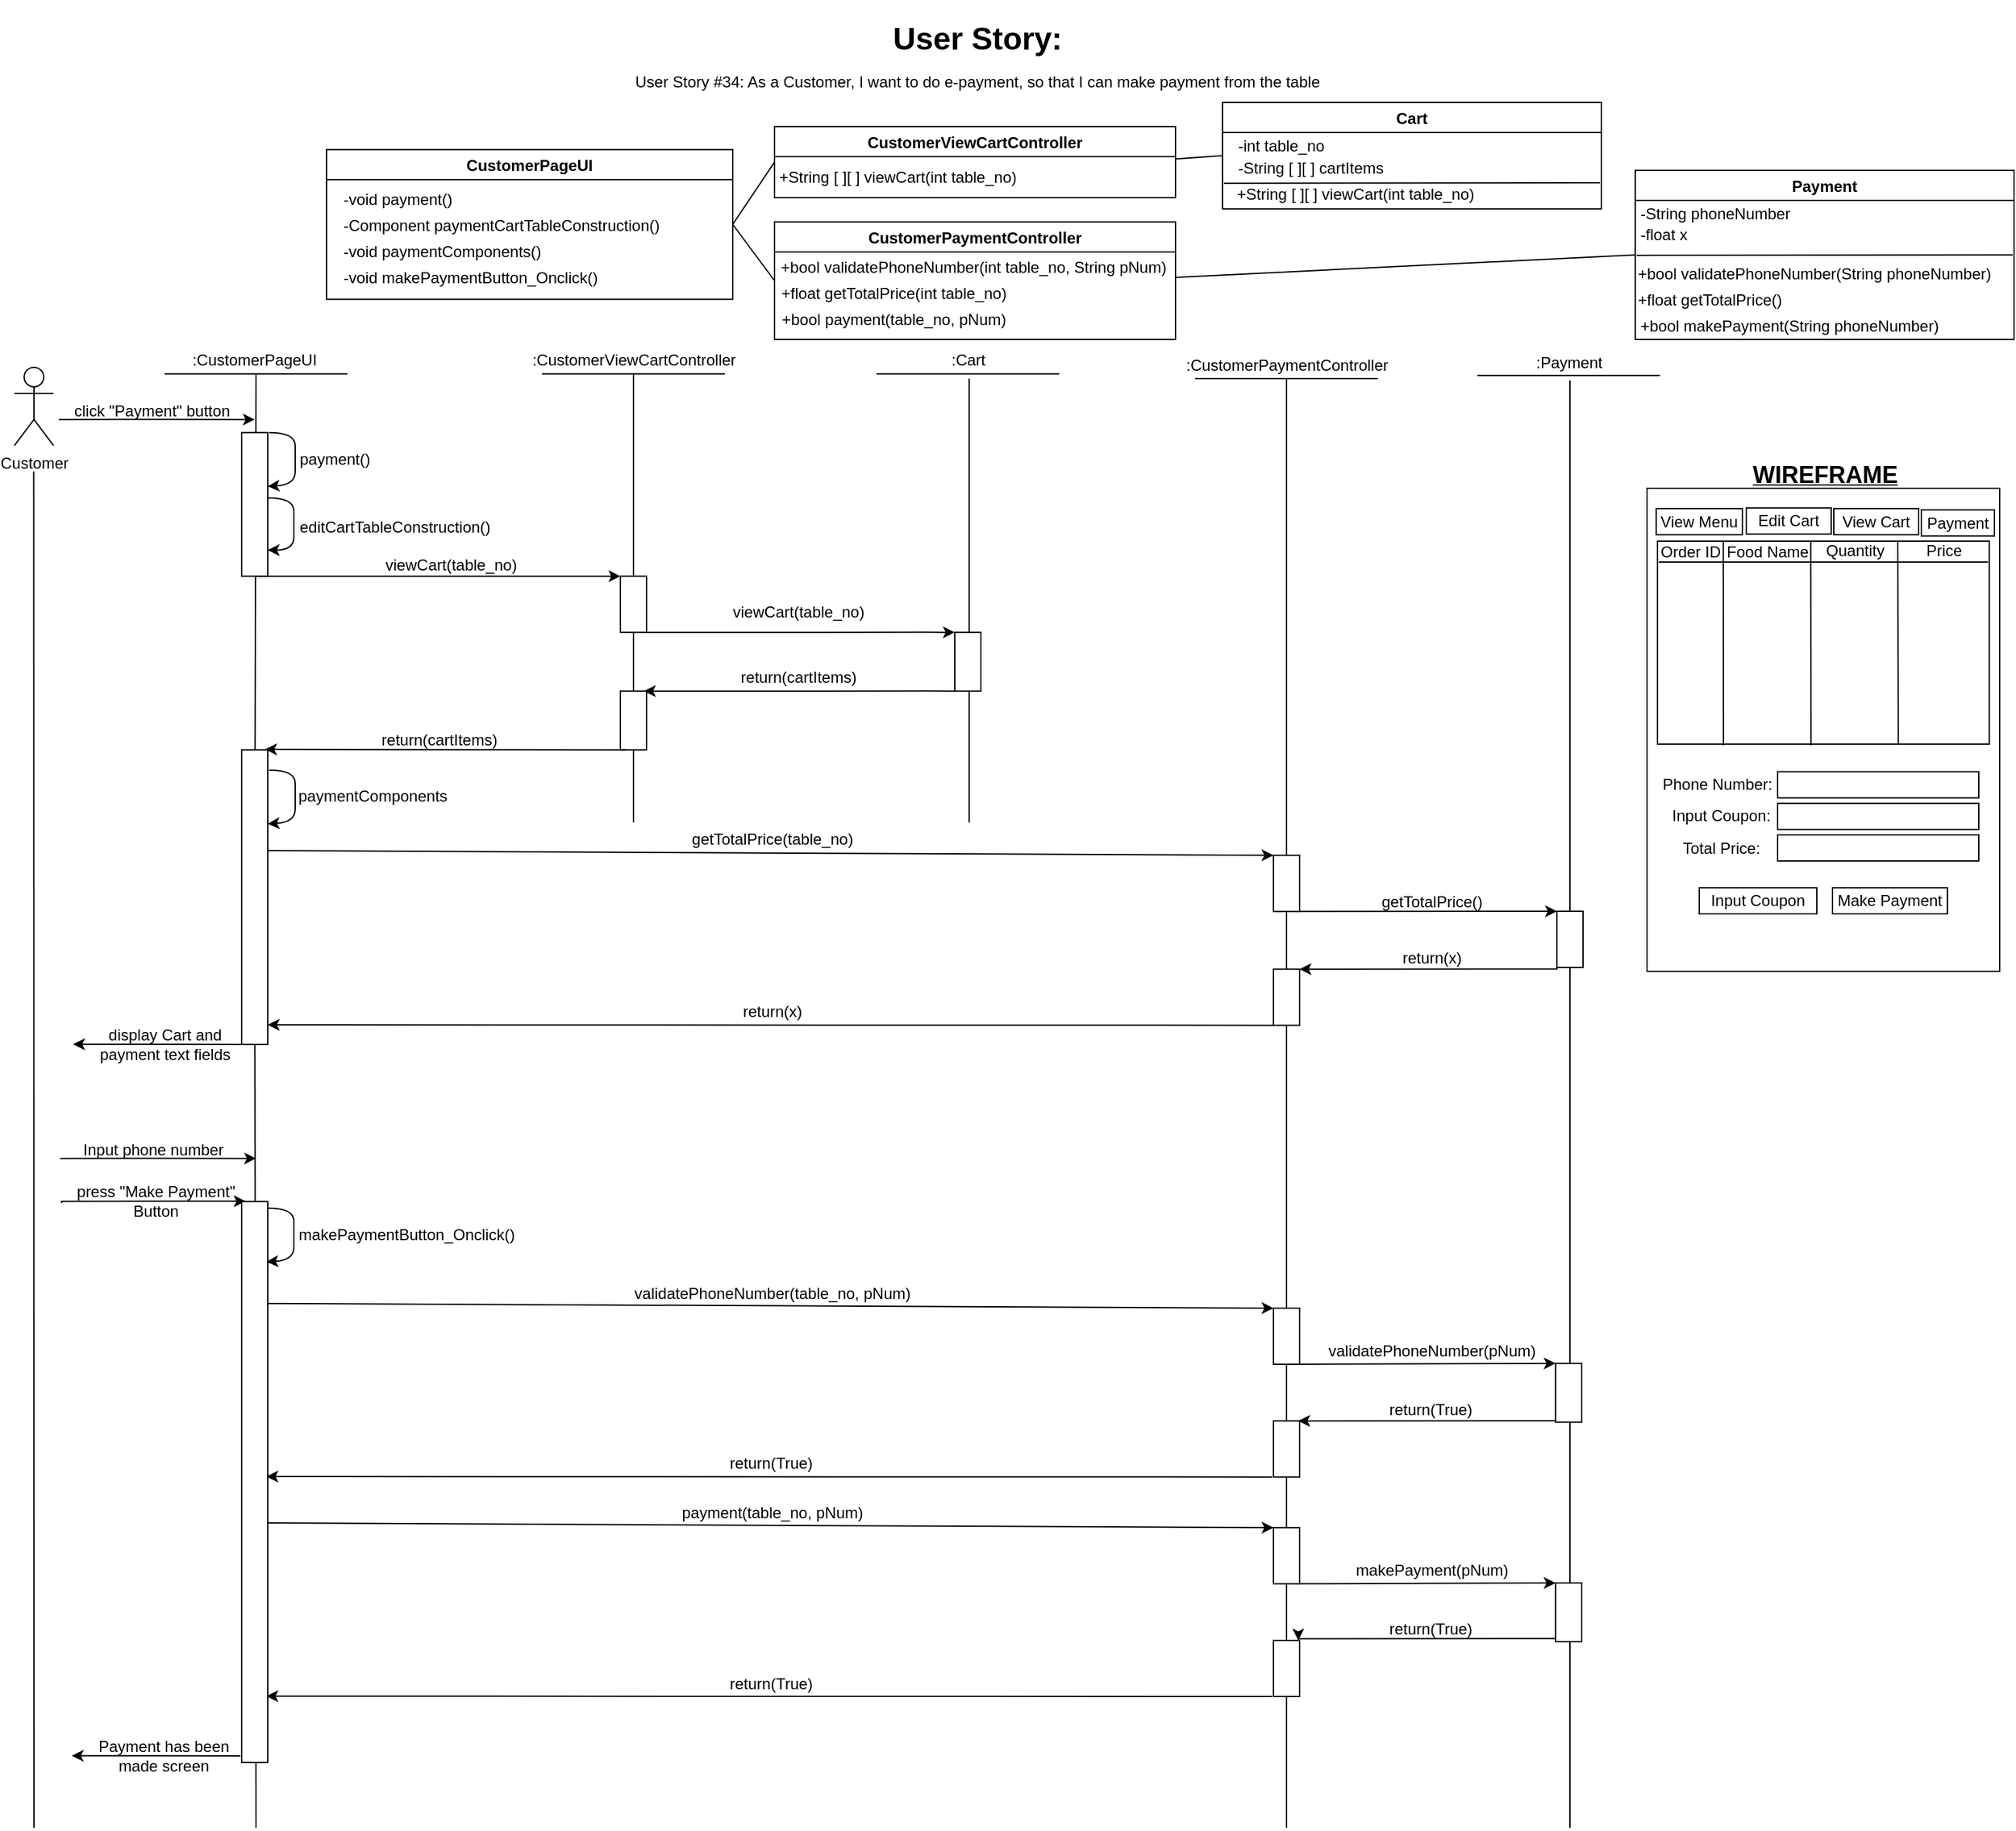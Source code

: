 <mxfile version="17.4.2" type="device"><diagram id="kgpKYQtTHZ0yAKxKKP6v" name="Page-1"><mxGraphModel dx="2680" dy="1131" grid="1" gridSize="10" guides="1" tooltips="1" connect="1" arrows="1" fold="1" page="1" pageScale="1" pageWidth="1100" pageHeight="850" math="0" shadow="0"><root><mxCell id="0"/><mxCell id="1" parent="0"/><mxCell id="biGOs2YUfltf5EV09tqd-42" value="" style="endArrow=none;html=1;rounded=0;" edge="1" parent="1"><mxGeometry width="50" height="50" relative="1" as="geometry"><mxPoint x="991" y="1400" as="sourcePoint"/><mxPoint x="991" y="291.33" as="targetPoint"/></mxGeometry></mxCell><mxCell id="jZgrcrFYeaZh8gr0yXMg-41" value="" style="rounded=0;whiteSpace=wrap;html=1;" parent="1" vertex="1"><mxGeometry x="1050" y="374" width="270" height="370" as="geometry"/></mxCell><mxCell id="jZgrcrFYeaZh8gr0yXMg-58" value="" style="endArrow=none;html=1;rounded=0;fontSize=17;startArrow=none;" parent="1" edge="1" source="jZgrcrFYeaZh8gr0yXMg-105"><mxGeometry width="50" height="50" relative="1" as="geometry"><mxPoint x="-15" y="1573.007" as="sourcePoint"/><mxPoint x="-15" y="286.84" as="targetPoint"/></mxGeometry></mxCell><mxCell id="jZgrcrFYeaZh8gr0yXMg-2" value="CustomerPageUI" style="swimlane;" parent="1" vertex="1"><mxGeometry x="39" y="114.58" width="311" height="114.61" as="geometry"/></mxCell><mxCell id="jZgrcrFYeaZh8gr0yXMg-3" value="-void payment()" style="text;html=1;align=left;verticalAlign=middle;resizable=0;points=[];autosize=1;strokeColor=none;fillColor=none;" parent="jZgrcrFYeaZh8gr0yXMg-2" vertex="1"><mxGeometry x="11" y="28" width="100" height="20" as="geometry"/></mxCell><mxCell id="UyJxPFIOWj1iNq7rBaPs-1" value="-Component paymentCartTableConstruction()" style="text;html=1;align=left;verticalAlign=middle;resizable=0;points=[];autosize=1;strokeColor=none;fillColor=none;" parent="jZgrcrFYeaZh8gr0yXMg-2" vertex="1"><mxGeometry x="11" y="48" width="260" height="20" as="geometry"/></mxCell><mxCell id="3pkiMZ76L7Jx5bTfX0Fe-9" value="-void paymentComponents()" style="text;html=1;align=left;verticalAlign=middle;resizable=0;points=[];autosize=1;strokeColor=none;fillColor=none;" parent="jZgrcrFYeaZh8gr0yXMg-2" vertex="1"><mxGeometry x="11" y="68" width="170" height="20" as="geometry"/></mxCell><mxCell id="biGOs2YUfltf5EV09tqd-1" value="-void makePaymentButton_Onclick()" style="text;html=1;align=left;verticalAlign=middle;resizable=0;points=[];autosize=1;strokeColor=none;fillColor=none;" vertex="1" parent="jZgrcrFYeaZh8gr0yXMg-2"><mxGeometry x="11" y="88.0" width="210" height="20" as="geometry"/></mxCell><mxCell id="jZgrcrFYeaZh8gr0yXMg-6" value="CustomerViewCartController" style="swimlane;startSize=23;" parent="1" vertex="1"><mxGeometry x="382" y="97" width="307" height="54.32" as="geometry"/></mxCell><mxCell id="jZgrcrFYeaZh8gr0yXMg-7" value="&lt;div style=&quot;text-align: left&quot;&gt;+String [ ][ ] viewCart(int table_no)&lt;/div&gt;" style="text;html=1;align=center;verticalAlign=middle;resizable=0;points=[];autosize=1;strokeColor=none;fillColor=none;" parent="jZgrcrFYeaZh8gr0yXMg-6" vertex="1"><mxGeometry x="-6" y="29" width="200" height="20" as="geometry"/></mxCell><mxCell id="jZgrcrFYeaZh8gr0yXMg-8" value="Cart" style="swimlane;" parent="1" vertex="1"><mxGeometry x="725" y="78.5" width="290" height="81.5" as="geometry"/></mxCell><mxCell id="jZgrcrFYeaZh8gr0yXMg-12" value="" style="endArrow=none;html=1;rounded=0;" parent="jZgrcrFYeaZh8gr0yXMg-8" edge="1"><mxGeometry width="50" height="50" relative="1" as="geometry"><mxPoint x="1" y="61.89" as="sourcePoint"/><mxPoint x="289" y="61.5" as="targetPoint"/></mxGeometry></mxCell><mxCell id="jZgrcrFYeaZh8gr0yXMg-13" value="&lt;div style=&quot;text-align: justify&quot;&gt;+String [ ][ ] viewCart(int table_no)&lt;/div&gt;" style="text;html=1;align=left;verticalAlign=middle;resizable=0;points=[];autosize=1;strokeColor=none;fillColor=none;" parent="jZgrcrFYeaZh8gr0yXMg-8" vertex="1"><mxGeometry x="9" y="60" width="200" height="20" as="geometry"/></mxCell><mxCell id="8a033JhcUuYnLw-s18lT-4" value="-String [ ][ ] cartItems" style="text;html=1;align=left;verticalAlign=middle;resizable=0;points=[];autosize=1;strokeColor=none;fillColor=none;" parent="jZgrcrFYeaZh8gr0yXMg-8" vertex="1"><mxGeometry x="10" y="40" width="130" height="20" as="geometry"/></mxCell><mxCell id="UyJxPFIOWj1iNq7rBaPs-8" value="-int table_no" style="text;html=1;align=left;verticalAlign=middle;resizable=0;points=[];autosize=1;strokeColor=none;fillColor=none;" parent="jZgrcrFYeaZh8gr0yXMg-8" vertex="1"><mxGeometry x="10" y="23" width="80" height="20" as="geometry"/></mxCell><mxCell id="jZgrcrFYeaZh8gr0yXMg-15" value="" style="endArrow=none;html=1;rounded=0;exitX=1;exitY=0.5;exitDx=0;exitDy=0;entryX=0;entryY=0.5;entryDx=0;entryDy=0;" parent="1" source="jZgrcrFYeaZh8gr0yXMg-2" target="jZgrcrFYeaZh8gr0yXMg-6" edge="1"><mxGeometry width="50" height="50" relative="1" as="geometry"><mxPoint x="573" y="428.33" as="sourcePoint"/><mxPoint x="623" y="378.33" as="targetPoint"/></mxGeometry></mxCell><mxCell id="jZgrcrFYeaZh8gr0yXMg-16" value="" style="endArrow=none;html=1;rounded=0;exitX=1;exitY=0.5;exitDx=0;exitDy=0;entryX=0;entryY=0.5;entryDx=0;entryDy=0;" parent="1" target="jZgrcrFYeaZh8gr0yXMg-8" edge="1"><mxGeometry width="50" height="50" relative="1" as="geometry"><mxPoint x="689" y="121.71" as="sourcePoint"/><mxPoint x="720" y="119" as="targetPoint"/></mxGeometry></mxCell><mxCell id="jZgrcrFYeaZh8gr0yXMg-17" style="edgeStyle=orthogonalEdgeStyle;rounded=0;orthogonalLoop=1;jettySize=auto;html=1;" parent="1" edge="1"><mxGeometry relative="1" as="geometry"><mxPoint x="-16" y="321.34" as="targetPoint"/><Array as="points"><mxPoint x="-116" y="321.34"/><mxPoint x="-116" y="321.34"/></Array><mxPoint x="-166" y="321.34" as="sourcePoint"/></mxGeometry></mxCell><mxCell id="jZgrcrFYeaZh8gr0yXMg-18" value="Customer" style="shape=umlActor;verticalLabelPosition=bottom;verticalAlign=top;html=1;outlineConnect=0;" parent="1" vertex="1"><mxGeometry x="-200" y="281.34" width="30" height="60" as="geometry"/></mxCell><mxCell id="jZgrcrFYeaZh8gr0yXMg-19" value=":CustomerPageUI" style="text;html=1;strokeColor=none;fillColor=none;align=center;verticalAlign=middle;whiteSpace=wrap;rounded=0;" parent="1" vertex="1"><mxGeometry x="-46" y="261.34" width="60" height="30" as="geometry"/></mxCell><mxCell id="jZgrcrFYeaZh8gr0yXMg-20" value=":CustomerViewCartController" style="text;html=1;align=center;verticalAlign=middle;resizable=0;points=[];autosize=1;strokeColor=none;fillColor=none;" parent="1" vertex="1"><mxGeometry x="189" y="266.34" width="170" height="20" as="geometry"/></mxCell><mxCell id="jZgrcrFYeaZh8gr0yXMg-21" value=":Cart" style="text;html=1;align=center;verticalAlign=middle;resizable=0;points=[];autosize=1;strokeColor=none;fillColor=none;" parent="1" vertex="1"><mxGeometry x="510" y="266.34" width="40" height="20" as="geometry"/></mxCell><mxCell id="jZgrcrFYeaZh8gr0yXMg-22" value="" style="endArrow=none;html=1;rounded=0;" parent="1" edge="1"><mxGeometry width="50" height="50" relative="1" as="geometry"><mxPoint x="-85" y="286.34" as="sourcePoint"/><mxPoint x="55.0" y="286.34" as="targetPoint"/></mxGeometry></mxCell><mxCell id="jZgrcrFYeaZh8gr0yXMg-23" value="" style="endArrow=none;html=1;rounded=0;" parent="1" edge="1"><mxGeometry width="50" height="50" relative="1" as="geometry"><mxPoint x="204.0" y="286.34" as="sourcePoint"/><mxPoint x="344" y="286.34" as="targetPoint"/></mxGeometry></mxCell><mxCell id="jZgrcrFYeaZh8gr0yXMg-24" value="" style="endArrow=none;html=1;rounded=0;" parent="1" edge="1"><mxGeometry width="50" height="50" relative="1" as="geometry"><mxPoint x="460" y="286.34" as="sourcePoint"/><mxPoint x="600" y="286.34" as="targetPoint"/></mxGeometry></mxCell><mxCell id="jZgrcrFYeaZh8gr0yXMg-27" value="" style="endArrow=classic;html=1;rounded=0;entryX=0;entryY=0;entryDx=0;entryDy=0;" parent="1" edge="1"><mxGeometry width="50" height="50" relative="1" as="geometry"><mxPoint x="-16" y="441.34" as="sourcePoint"/><mxPoint x="264" y="441.34" as="targetPoint"/></mxGeometry></mxCell><mxCell id="jZgrcrFYeaZh8gr0yXMg-28" value="&lt;div style=&quot;text-align: left&quot;&gt;&lt;span&gt;viewCart(table_no)&lt;/span&gt;&lt;/div&gt;" style="text;html=1;align=center;verticalAlign=middle;resizable=0;points=[];autosize=1;strokeColor=none;fillColor=none;" parent="1" vertex="1"><mxGeometry x="74" y="423.34" width="120" height="20" as="geometry"/></mxCell><mxCell id="jZgrcrFYeaZh8gr0yXMg-29" style="edgeStyle=orthogonalEdgeStyle;rounded=0;orthogonalLoop=1;jettySize=auto;html=1;exitX=1;exitY=1;exitDx=0;exitDy=0;entryX=0;entryY=0;entryDx=0;entryDy=0;" parent="1" source="jZgrcrFYeaZh8gr0yXMg-57" target="jZgrcrFYeaZh8gr0yXMg-53" edge="1"><mxGeometry relative="1" as="geometry"><Array as="points"><mxPoint x="498" y="484.34"/><mxPoint x="498" y="484.34"/></Array><mxPoint x="284" y="489.34" as="sourcePoint"/></mxGeometry></mxCell><mxCell id="jZgrcrFYeaZh8gr0yXMg-30" value="" style="endArrow=none;html=1;rounded=0;startArrow=none;entryX=0.5;entryY=1;entryDx=0;entryDy=0;entryPerimeter=0;" parent="1" source="jZgrcrFYeaZh8gr0yXMg-100" target="jZgrcrFYeaZh8gr0yXMg-20" edge="1"><mxGeometry width="50" height="50" relative="1" as="geometry"><mxPoint x="274" y="963.84" as="sourcePoint"/><mxPoint x="272" y="281.34" as="targetPoint"/></mxGeometry></mxCell><mxCell id="jZgrcrFYeaZh8gr0yXMg-34" value="" style="endArrow=none;html=1;rounded=0;" parent="1" edge="1"><mxGeometry width="50" height="50" relative="1" as="geometry"><mxPoint x="531" y="630" as="sourcePoint"/><mxPoint x="531" y="290" as="targetPoint"/></mxGeometry></mxCell><mxCell id="jZgrcrFYeaZh8gr0yXMg-42" value="View Menu" style="rounded=0;whiteSpace=wrap;html=1;" parent="1" vertex="1"><mxGeometry x="1057" y="389.59" width="66" height="20" as="geometry"/></mxCell><mxCell id="jZgrcrFYeaZh8gr0yXMg-44" value="Edit Cart" style="rounded=0;whiteSpace=wrap;html=1;" parent="1" vertex="1"><mxGeometry x="1126" y="389.09" width="65" height="20" as="geometry"/></mxCell><mxCell id="jZgrcrFYeaZh8gr0yXMg-45" value="View Cart" style="rounded=0;whiteSpace=wrap;html=1;" parent="1" vertex="1"><mxGeometry x="1193" y="389.59" width="65" height="20" as="geometry"/></mxCell><mxCell id="jZgrcrFYeaZh8gr0yXMg-46" value="Payment" style="rounded=0;whiteSpace=wrap;html=1;" parent="1" vertex="1"><mxGeometry x="1260" y="390.59" width="56" height="20" as="geometry"/></mxCell><mxCell id="jZgrcrFYeaZh8gr0yXMg-51" value="Input Coupon" style="rounded=0;whiteSpace=wrap;html=1;" parent="1" vertex="1"><mxGeometry x="1090" y="680" width="90" height="20" as="geometry"/></mxCell><mxCell id="jZgrcrFYeaZh8gr0yXMg-52" value="&lt;b&gt;&lt;u&gt;&lt;font style=&quot;font-size: 18px&quot;&gt;WIREFRAME&lt;/font&gt;&lt;/u&gt;&lt;/b&gt;" style="text;html=1;align=center;verticalAlign=middle;resizable=0;points=[];autosize=1;strokeColor=none;fillColor=none;" parent="1" vertex="1"><mxGeometry x="1121" y="354" width="130" height="20" as="geometry"/></mxCell><mxCell id="jZgrcrFYeaZh8gr0yXMg-102" style="edgeStyle=orthogonalEdgeStyle;rounded=0;orthogonalLoop=1;jettySize=auto;html=1;exitX=0;exitY=1;exitDx=0;exitDy=0;entryX=0.5;entryY=0;entryDx=0;entryDy=0;fontSize=12;" parent="1" edge="1" source="jZgrcrFYeaZh8gr0yXMg-53"><mxGeometry relative="1" as="geometry"><mxPoint x="582" y="529.34" as="sourcePoint"/><mxPoint x="282" y="529.34" as="targetPoint"/><Array as="points"><mxPoint x="500" y="529"/><mxPoint x="500" y="529"/></Array></mxGeometry></mxCell><mxCell id="jZgrcrFYeaZh8gr0yXMg-53" value="" style="rounded=0;whiteSpace=wrap;html=1;" parent="1" vertex="1"><mxGeometry x="520" y="484.34" width="20" height="45" as="geometry"/></mxCell><mxCell id="jZgrcrFYeaZh8gr0yXMg-54" value="click &quot;Payment&quot; button" style="text;html=1;align=center;verticalAlign=middle;resizable=0;points=[];autosize=1;strokeColor=none;fillColor=none;" parent="1" vertex="1"><mxGeometry x="-160" y="305.34" width="130" height="20" as="geometry"/></mxCell><mxCell id="jZgrcrFYeaZh8gr0yXMg-57" value="" style="rounded=0;whiteSpace=wrap;html=1;" parent="1" vertex="1"><mxGeometry x="264" y="441.34" width="20" height="43" as="geometry"/></mxCell><mxCell id="jZgrcrFYeaZh8gr0yXMg-63" value="" style="curved=1;endArrow=classic;html=1;rounded=0;entryX=0.95;entryY=0.392;entryDx=0;entryDy=0;exitX=1;exitY=0;exitDx=0;exitDy=0;entryPerimeter=0;" parent="1" edge="1"><mxGeometry width="50" height="50" relative="1" as="geometry"><mxPoint x="-5" y="331.34" as="sourcePoint"/><mxPoint x="-6.0" y="372.5" as="targetPoint"/><Array as="points"><mxPoint x="15" y="331.34"/><mxPoint x="15" y="351.34"/><mxPoint x="15" y="371.34"/></Array></mxGeometry></mxCell><mxCell id="jZgrcrFYeaZh8gr0yXMg-64" value="" style="rounded=0;whiteSpace=wrap;html=1;" parent="1" vertex="1"><mxGeometry x="-26" y="331.34" width="20" height="110" as="geometry"/></mxCell><mxCell id="jZgrcrFYeaZh8gr0yXMg-65" value="&lt;span style=&quot;font-size: 12px&quot;&gt;payment()&lt;/span&gt;" style="text;html=1;align=center;verticalAlign=middle;resizable=0;points=[];autosize=1;strokeColor=none;fillColor=none;fontSize=16;" parent="1" vertex="1"><mxGeometry x="10" y="334.84" width="70" height="30" as="geometry"/></mxCell><mxCell id="jZgrcrFYeaZh8gr0yXMg-84" value="" style="rounded=0;whiteSpace=wrap;html=1;" parent="1" vertex="1"><mxGeometry x="1058" y="414.5" width="254" height="155.5" as="geometry"/></mxCell><mxCell id="jZgrcrFYeaZh8gr0yXMg-85" value="Order ID" style="text;html=1;align=center;verticalAlign=middle;resizable=0;points=[];autosize=1;strokeColor=none;fillColor=none;" parent="1" vertex="1"><mxGeometry x="1053" y="412.5" width="60" height="20" as="geometry"/></mxCell><mxCell id="jZgrcrFYeaZh8gr0yXMg-86" value="Food Name" style="text;html=1;align=center;verticalAlign=middle;resizable=0;points=[];autosize=1;strokeColor=none;fillColor=none;" parent="1" vertex="1"><mxGeometry x="1102" y="412.5" width="80" height="20" as="geometry"/></mxCell><mxCell id="jZgrcrFYeaZh8gr0yXMg-88" value="Price" style="text;html=1;align=center;verticalAlign=middle;resizable=0;points=[];autosize=1;strokeColor=none;fillColor=none;" parent="1" vertex="1"><mxGeometry x="1257" y="411.5" width="40" height="20" as="geometry"/></mxCell><mxCell id="jZgrcrFYeaZh8gr0yXMg-90" value="" style="endArrow=none;html=1;rounded=0;entryX=0.033;entryY=-0.067;entryDx=0;entryDy=0;entryPerimeter=0;exitX=0.262;exitY=1.006;exitDx=0;exitDy=0;exitPerimeter=0;" parent="1" edge="1"><mxGeometry width="50" height="50" relative="1" as="geometry"><mxPoint x="1108.548" y="570.933" as="sourcePoint"/><mxPoint x="1108.36" y="414.56" as="targetPoint"/></mxGeometry></mxCell><mxCell id="jZgrcrFYeaZh8gr0yXMg-92" value="" style="endArrow=none;html=1;rounded=0;entryX=0.033;entryY=-0.067;entryDx=0;entryDy=0;entryPerimeter=0;exitX=0.726;exitY=1.003;exitDx=0;exitDy=0;exitPerimeter=0;" parent="1" source="jZgrcrFYeaZh8gr0yXMg-84" edge="1"><mxGeometry width="50" height="50" relative="1" as="geometry"><mxPoint x="1242.636" y="554.44" as="sourcePoint"/><mxPoint x="1242" y="414.5" as="targetPoint"/></mxGeometry></mxCell><mxCell id="jZgrcrFYeaZh8gr0yXMg-94" value="" style="endArrow=none;html=1;rounded=0;exitX=0.194;exitY=0.99;exitDx=0;exitDy=0;exitPerimeter=0;" parent="1" edge="1"><mxGeometry width="50" height="50" relative="1" as="geometry"><mxPoint x="1058.996" y="430.5" as="sourcePoint"/><mxPoint x="1311" y="430.5" as="targetPoint"/></mxGeometry></mxCell><mxCell id="jZgrcrFYeaZh8gr0yXMg-99" value="&lt;h1&gt;User Story:&lt;br&gt;&lt;font style=&quot;font-size: 12px ; font-weight: normal&quot;&gt;User Story #34: As a Customer, I want to do e-payment, so that I can make payment from the table&lt;/font&gt;&lt;/h1&gt;" style="text;html=1;strokeColor=none;fillColor=none;spacing=5;spacingTop=-20;whiteSpace=wrap;overflow=hidden;rounded=0;align=center;" parent="1" vertex="1"><mxGeometry x="230" y="10" width="615" height="75" as="geometry"/></mxCell><mxCell id="jZgrcrFYeaZh8gr0yXMg-100" value="" style="rounded=0;whiteSpace=wrap;html=1;" parent="1" vertex="1"><mxGeometry x="264" y="529.34" width="20" height="45" as="geometry"/></mxCell><mxCell id="jZgrcrFYeaZh8gr0yXMg-101" value="" style="endArrow=none;html=1;rounded=0;startArrow=none;entryX=0.5;entryY=1;entryDx=0;entryDy=0;entryPerimeter=0;" parent="1" target="jZgrcrFYeaZh8gr0yXMg-100" edge="1"><mxGeometry width="50" height="50" relative="1" as="geometry"><mxPoint x="274" y="630" as="sourcePoint"/><mxPoint x="274" y="275.61" as="targetPoint"/></mxGeometry></mxCell><mxCell id="jZgrcrFYeaZh8gr0yXMg-103" value="return(cartItems)" style="text;html=1;align=center;verticalAlign=middle;resizable=0;points=[];autosize=1;strokeColor=none;fillColor=none;fontSize=12;" parent="1" vertex="1"><mxGeometry x="350" y="509.34" width="100" height="20" as="geometry"/></mxCell><mxCell id="jZgrcrFYeaZh8gr0yXMg-104" style="edgeStyle=orthogonalEdgeStyle;rounded=0;orthogonalLoop=1;jettySize=auto;html=1;entryX=0.5;entryY=0;entryDx=0;entryDy=0;fontSize=12;" parent="1" edge="1"><mxGeometry relative="1" as="geometry"><mxPoint x="268" y="574.34" as="sourcePoint"/><mxPoint x="-8" y="574.01" as="targetPoint"/><Array as="points"><mxPoint x="148" y="574.01"/><mxPoint x="148" y="574.01"/></Array></mxGeometry></mxCell><mxCell id="zjGWkaBwXdOVX580WXJV-7" value="" style="endArrow=none;html=1;rounded=0;" parent="1" edge="1"><mxGeometry width="50" height="50" relative="1" as="geometry"><mxPoint x="-185" y="1400" as="sourcePoint"/><mxPoint x="-185.2" y="361.11" as="targetPoint"/></mxGeometry></mxCell><mxCell id="8a033JhcUuYnLw-s18lT-1" value="" style="curved=1;endArrow=classic;html=1;rounded=0;entryX=1;entryY=1;entryDx=0;entryDy=0;exitX=1;exitY=0;exitDx=0;exitDy=0;" parent="1" edge="1"><mxGeometry width="50" height="50" relative="1" as="geometry"><mxPoint x="-6" y="381.34" as="sourcePoint"/><mxPoint x="-6" y="421.34" as="targetPoint"/><Array as="points"><mxPoint x="14" y="381.34"/><mxPoint x="14" y="401.34"/><mxPoint x="14" y="421.34"/></Array></mxGeometry></mxCell><mxCell id="8a033JhcUuYnLw-s18lT-3" value="&lt;span style=&quot;font-size: 12px&quot;&gt;editCartTableConstruction()&lt;/span&gt;" style="text;html=1;align=center;verticalAlign=middle;resizable=0;points=[];autosize=1;strokeColor=none;fillColor=none;fontSize=16;" parent="1" vertex="1"><mxGeometry x="11" y="387.34" width="160" height="30" as="geometry"/></mxCell><mxCell id="UyJxPFIOWj1iNq7rBaPs-9" value="" style="endArrow=classic;html=1;rounded=0;" parent="1" edge="1"><mxGeometry width="50" height="50" relative="1" as="geometry"><mxPoint x="-26" y="800" as="sourcePoint"/><mxPoint x="-155" y="799.83" as="targetPoint"/></mxGeometry></mxCell><mxCell id="UyJxPFIOWj1iNq7rBaPs-10" value="display Cart and&lt;br&gt;payment text fields" style="text;html=1;align=center;verticalAlign=middle;resizable=0;points=[];autosize=1;strokeColor=none;fillColor=none;" parent="1" vertex="1"><mxGeometry x="-145" y="785.0" width="120" height="30" as="geometry"/></mxCell><mxCell id="UyJxPFIOWj1iNq7rBaPs-18" value="Phone Number:" style="text;html=1;strokeColor=none;fillColor=none;align=center;verticalAlign=middle;whiteSpace=wrap;rounded=0;" parent="1" vertex="1"><mxGeometry x="1058" y="587" width="92" height="28.33" as="geometry"/></mxCell><mxCell id="UyJxPFIOWj1iNq7rBaPs-19" value="" style="rounded=0;whiteSpace=wrap;html=1;" parent="1" vertex="1"><mxGeometry x="1150" y="591.17" width="154" height="20" as="geometry"/></mxCell><mxCell id="UyJxPFIOWj1iNq7rBaPs-20" value="Input Coupon:" style="text;html=1;strokeColor=none;fillColor=none;align=center;verticalAlign=middle;whiteSpace=wrap;rounded=0;" parent="1" vertex="1"><mxGeometry x="1064" y="611.17" width="86" height="28.33" as="geometry"/></mxCell><mxCell id="UyJxPFIOWj1iNq7rBaPs-21" value="" style="rounded=0;whiteSpace=wrap;html=1;" parent="1" vertex="1"><mxGeometry x="1150" y="615.34" width="154" height="20" as="geometry"/></mxCell><mxCell id="3pkiMZ76L7Jx5bTfX0Fe-4" value="return(cartItems)" style="text;html=1;align=center;verticalAlign=middle;resizable=0;points=[];autosize=1;strokeColor=none;fillColor=none;fontSize=12;" parent="1" vertex="1"><mxGeometry x="75" y="556.84" width="100" height="20" as="geometry"/></mxCell><mxCell id="3pkiMZ76L7Jx5bTfX0Fe-5" value="" style="curved=1;endArrow=classic;html=1;rounded=0;entryX=0.95;entryY=0.392;entryDx=0;entryDy=0;exitX=1;exitY=0;exitDx=0;exitDy=0;entryPerimeter=0;" parent="1" edge="1"><mxGeometry width="50" height="50" relative="1" as="geometry"><mxPoint x="-5" y="589.84" as="sourcePoint"/><mxPoint x="-6.0" y="631" as="targetPoint"/><Array as="points"><mxPoint x="15" y="589.84"/><mxPoint x="15" y="609.84"/><mxPoint x="15" y="629.84"/></Array></mxGeometry></mxCell><mxCell id="3pkiMZ76L7Jx5bTfX0Fe-6" value="&lt;span style=&quot;font-size: 12px&quot;&gt;paymentComponents&lt;/span&gt;" style="text;html=1;align=center;verticalAlign=middle;resizable=0;points=[];autosize=1;strokeColor=none;fillColor=none;fontSize=16;" parent="1" vertex="1"><mxGeometry x="9" y="593.34" width="130" height="30" as="geometry"/></mxCell><mxCell id="3pkiMZ76L7Jx5bTfX0Fe-11" value="CustomerPaymentController" style="swimlane;startSize=23;" parent="1" vertex="1"><mxGeometry x="382" y="170" width="307" height="90" as="geometry"/></mxCell><mxCell id="3pkiMZ76L7Jx5bTfX0Fe-12" value="&lt;div style=&quot;text-align: left&quot;&gt;+bool validatePhoneNumber(int table_no, String pNum)&lt;/div&gt;" style="text;html=1;align=center;verticalAlign=middle;resizable=0;points=[];autosize=1;strokeColor=none;fillColor=none;" parent="3pkiMZ76L7Jx5bTfX0Fe-11" vertex="1"><mxGeometry x="-3" y="24.97" width="310" height="20" as="geometry"/></mxCell><mxCell id="biGOs2YUfltf5EV09tqd-16" value="&lt;div style=&quot;text-align: left&quot;&gt;+float getTotalPrice(int table_no)&lt;/div&gt;" style="text;html=1;align=center;verticalAlign=middle;resizable=0;points=[];autosize=1;strokeColor=none;fillColor=none;" vertex="1" parent="3pkiMZ76L7Jx5bTfX0Fe-11"><mxGeometry x="-4" y="44.97" width="190" height="20" as="geometry"/></mxCell><mxCell id="biGOs2YUfltf5EV09tqd-57" value="&lt;div style=&quot;text-align: left&quot;&gt;+bool payment(table_no, pNum)&lt;/div&gt;" style="text;html=1;align=center;verticalAlign=middle;resizable=0;points=[];autosize=1;strokeColor=none;fillColor=none;" vertex="1" parent="3pkiMZ76L7Jx5bTfX0Fe-11"><mxGeometry x="-4" y="64.97" width="190" height="20" as="geometry"/></mxCell><mxCell id="3pkiMZ76L7Jx5bTfX0Fe-13" value="" style="endArrow=none;html=1;rounded=0;entryX=0;entryY=0.5;entryDx=0;entryDy=0;exitX=1;exitY=0.5;exitDx=0;exitDy=0;" parent="1" source="jZgrcrFYeaZh8gr0yXMg-2" target="3pkiMZ76L7Jx5bTfX0Fe-11" edge="1"><mxGeometry width="50" height="50" relative="1" as="geometry"><mxPoint x="356" y="197.21" as="sourcePoint"/><mxPoint x="392" y="132.0" as="targetPoint"/></mxGeometry></mxCell><mxCell id="3pkiMZ76L7Jx5bTfX0Fe-22" value="" style="endArrow=none;html=1;rounded=0;entryX=0;entryY=0.5;entryDx=0;entryDy=0;exitX=1;exitY=0.875;exitDx=0;exitDy=0;exitPerimeter=0;" parent="1" target="biGOs2YUfltf5EV09tqd-30" edge="1" source="3pkiMZ76L7Jx5bTfX0Fe-12"><mxGeometry width="50" height="50" relative="1" as="geometry"><mxPoint x="689" y="224.96" as="sourcePoint"/><mxPoint x="740" y="224.96" as="targetPoint"/></mxGeometry></mxCell><mxCell id="3pkiMZ76L7Jx5bTfX0Fe-30" style="edgeStyle=orthogonalEdgeStyle;rounded=0;orthogonalLoop=1;jettySize=auto;html=1;" parent="1" edge="1"><mxGeometry relative="1" as="geometry"><mxPoint x="-15" y="887.34" as="targetPoint"/><Array as="points"><mxPoint x="-115" y="887.34"/><mxPoint x="-115" y="887.34"/></Array><mxPoint x="-165" y="887.34" as="sourcePoint"/></mxGeometry></mxCell><mxCell id="3pkiMZ76L7Jx5bTfX0Fe-31" value="Input phone number" style="text;html=1;align=center;verticalAlign=middle;resizable=0;points=[];autosize=1;strokeColor=none;fillColor=none;" parent="1" vertex="1"><mxGeometry x="-154" y="871.34" width="120" height="20" as="geometry"/></mxCell><mxCell id="3pkiMZ76L7Jx5bTfX0Fe-46" value="&lt;div style=&quot;text-align: left&quot;&gt;&lt;span&gt;viewCart(table_no)&lt;/span&gt;&lt;/div&gt;" style="text;html=1;align=center;verticalAlign=middle;resizable=0;points=[];autosize=1;strokeColor=none;fillColor=none;" parent="1" vertex="1"><mxGeometry x="340" y="459.34" width="120" height="20" as="geometry"/></mxCell><mxCell id="3pkiMZ76L7Jx5bTfX0Fe-48" style="edgeStyle=orthogonalEdgeStyle;rounded=0;orthogonalLoop=1;jettySize=auto;html=1;exitX=-0.013;exitY=0.545;exitDx=0;exitDy=0;exitPerimeter=0;" parent="1" edge="1" source="3pkiMZ76L7Jx5bTfX0Fe-49"><mxGeometry relative="1" as="geometry"><mxPoint x="-23" y="920.17" as="targetPoint"/><Array as="points"><mxPoint x="-164" y="920.34"/></Array><mxPoint x="-173" y="920.17" as="sourcePoint"/></mxGeometry></mxCell><mxCell id="3pkiMZ76L7Jx5bTfX0Fe-49" value="press &quot;Make Payment&quot;&lt;br&gt;Button" style="text;html=1;align=center;verticalAlign=middle;resizable=0;points=[];autosize=1;strokeColor=none;fillColor=none;" parent="1" vertex="1"><mxGeometry x="-162" y="905.17" width="140" height="30" as="geometry"/></mxCell><mxCell id="3pkiMZ76L7Jx5bTfX0Fe-51" value="" style="endArrow=none;html=1;rounded=0;entryX=0.033;entryY=-0.067;entryDx=0;entryDy=0;entryPerimeter=0;exitX=0.262;exitY=1.006;exitDx=0;exitDy=0;exitPerimeter=0;" parent="1" edge="1"><mxGeometry width="50" height="50" relative="1" as="geometry"><mxPoint x="1175.548" y="570.933" as="sourcePoint"/><mxPoint x="1175.36" y="414.56" as="targetPoint"/></mxGeometry></mxCell><mxCell id="3pkiMZ76L7Jx5bTfX0Fe-52" value="Quantity" style="text;html=1;align=center;verticalAlign=middle;resizable=0;points=[];autosize=1;strokeColor=none;fillColor=none;" parent="1" vertex="1"><mxGeometry x="1179" y="411.5" width="60" height="20" as="geometry"/></mxCell><mxCell id="3pkiMZ76L7Jx5bTfX0Fe-53" value="Make Payment" style="rounded=0;whiteSpace=wrap;html=1;" parent="1" vertex="1"><mxGeometry x="1192" y="680" width="88" height="20" as="geometry"/></mxCell><mxCell id="biGOs2YUfltf5EV09tqd-2" value="Total Price:" style="text;html=1;strokeColor=none;fillColor=none;align=center;verticalAlign=middle;whiteSpace=wrap;rounded=0;" vertex="1" parent="1"><mxGeometry x="1064" y="635.34" width="86" height="28.33" as="geometry"/></mxCell><mxCell id="biGOs2YUfltf5EV09tqd-3" value="" style="rounded=0;whiteSpace=wrap;html=1;" vertex="1" parent="1"><mxGeometry x="1150" y="639.51" width="154" height="20" as="geometry"/></mxCell><mxCell id="biGOs2YUfltf5EV09tqd-6" value="" style="curved=1;endArrow=classic;html=1;rounded=0;entryX=0.95;entryY=0.392;entryDx=0;entryDy=0;exitX=1;exitY=0;exitDx=0;exitDy=0;entryPerimeter=0;" edge="1" parent="1"><mxGeometry width="50" height="50" relative="1" as="geometry"><mxPoint x="-6" y="925.34" as="sourcePoint"/><mxPoint x="-7" y="966.5" as="targetPoint"/><Array as="points"><mxPoint x="14" y="925.34"/><mxPoint x="14" y="945.34"/><mxPoint x="14" y="965.34"/></Array></mxGeometry></mxCell><mxCell id="biGOs2YUfltf5EV09tqd-7" value="&lt;span style=&quot;font-size: 12px&quot;&gt;makePaymentButton_Onclick()&lt;/span&gt;" style="text;html=1;align=center;verticalAlign=middle;resizable=0;points=[];autosize=1;strokeColor=none;fillColor=none;fontSize=16;" vertex="1" parent="1"><mxGeometry x="10" y="928.84" width="180" height="30" as="geometry"/></mxCell><mxCell id="biGOs2YUfltf5EV09tqd-11" value="&lt;div style=&quot;text-align: left&quot;&gt;&lt;span&gt;validatePhoneNumber(table_no, pNum)&lt;/span&gt;&lt;/div&gt;" style="text;html=1;align=center;verticalAlign=middle;resizable=0;points=[];autosize=1;strokeColor=none;fillColor=none;" vertex="1" parent="1"><mxGeometry x="265" y="981.17" width="230" height="20" as="geometry"/></mxCell><mxCell id="biGOs2YUfltf5EV09tqd-12" style="edgeStyle=orthogonalEdgeStyle;rounded=0;orthogonalLoop=1;jettySize=auto;html=1;exitX=1;exitY=1;exitDx=0;exitDy=0;entryX=0;entryY=0;entryDx=0;entryDy=0;" edge="1" parent="1" source="biGOs2YUfltf5EV09tqd-14" target="biGOs2YUfltf5EV09tqd-13"><mxGeometry relative="1" as="geometry"><Array as="points"><mxPoint x="980" y="1045"/></Array><mxPoint x="284" y="1046.34" as="sourcePoint"/><mxPoint x="445" y="1051.34" as="targetPoint"/></mxGeometry></mxCell><mxCell id="biGOs2YUfltf5EV09tqd-13" value="" style="rounded=0;whiteSpace=wrap;html=1;" vertex="1" parent="1"><mxGeometry x="980" y="1044.34" width="20" height="45" as="geometry"/></mxCell><mxCell id="biGOs2YUfltf5EV09tqd-15" value="&lt;div style=&quot;text-align: left&quot;&gt;&lt;span&gt;validatePhoneNumber(pNum)&lt;/span&gt;&lt;/div&gt;" style="text;html=1;align=center;verticalAlign=middle;resizable=0;points=[];autosize=1;strokeColor=none;fillColor=none;" vertex="1" parent="1"><mxGeometry x="800" y="1025" width="170" height="20" as="geometry"/></mxCell><mxCell id="biGOs2YUfltf5EV09tqd-18" value=":CustomerPaymentController" style="text;html=1;align=center;verticalAlign=middle;resizable=0;points=[];autosize=1;strokeColor=none;fillColor=none;" vertex="1" parent="1"><mxGeometry x="689" y="270" width="170" height="20" as="geometry"/></mxCell><mxCell id="biGOs2YUfltf5EV09tqd-19" value="" style="endArrow=none;html=1;rounded=0;" edge="1" parent="1"><mxGeometry width="50" height="50" relative="1" as="geometry"><mxPoint x="704.0" y="290" as="sourcePoint"/><mxPoint x="844" y="290" as="targetPoint"/></mxGeometry></mxCell><mxCell id="biGOs2YUfltf5EV09tqd-20" value="" style="endArrow=none;html=1;rounded=0;startArrow=none;entryX=0.5;entryY=1;entryDx=0;entryDy=0;entryPerimeter=0;" edge="1" parent="1" target="biGOs2YUfltf5EV09tqd-18"><mxGeometry width="50" height="50" relative="1" as="geometry"><mxPoint x="774" y="1400" as="sourcePoint"/><mxPoint x="772" y="285" as="targetPoint"/></mxGeometry></mxCell><mxCell id="biGOs2YUfltf5EV09tqd-10" value="" style="endArrow=classic;html=1;rounded=0;entryX=0;entryY=0;entryDx=0;entryDy=0;" edge="1" parent="1" target="biGOs2YUfltf5EV09tqd-14"><mxGeometry width="50" height="50" relative="1" as="geometry"><mxPoint x="-16" y="998.34" as="sourcePoint"/><mxPoint x="264" y="998.34" as="targetPoint"/></mxGeometry></mxCell><mxCell id="biGOs2YUfltf5EV09tqd-14" value="" style="rounded=0;whiteSpace=wrap;html=1;" vertex="1" parent="1"><mxGeometry x="764" y="1002" width="20" height="43" as="geometry"/></mxCell><mxCell id="biGOs2YUfltf5EV09tqd-21" value="&lt;div style=&quot;text-align: left&quot;&gt;&lt;span&gt;getTotalPrice(table_no)&lt;/span&gt;&lt;/div&gt;" style="text;html=1;align=center;verticalAlign=middle;resizable=0;points=[];autosize=1;strokeColor=none;fillColor=none;" vertex="1" parent="1"><mxGeometry x="310" y="633.34" width="140" height="20" as="geometry"/></mxCell><mxCell id="biGOs2YUfltf5EV09tqd-22" value="" style="endArrow=classic;html=1;rounded=0;entryX=0;entryY=0;entryDx=0;entryDy=0;" edge="1" parent="1" target="biGOs2YUfltf5EV09tqd-23"><mxGeometry width="50" height="50" relative="1" as="geometry"><mxPoint x="-16" y="651.51" as="sourcePoint"/><mxPoint x="264" y="651.51" as="targetPoint"/></mxGeometry></mxCell><mxCell id="biGOs2YUfltf5EV09tqd-28" style="edgeStyle=orthogonalEdgeStyle;rounded=0;orthogonalLoop=1;jettySize=auto;html=1;exitX=1;exitY=1;exitDx=0;exitDy=0;entryX=0;entryY=0;entryDx=0;entryDy=0;" edge="1" parent="1" source="biGOs2YUfltf5EV09tqd-23" target="biGOs2YUfltf5EV09tqd-27"><mxGeometry relative="1" as="geometry"><mxPoint x="784" y="701.17" as="sourcePoint"/><mxPoint x="970" y="693" as="targetPoint"/><Array as="points"><mxPoint x="981" y="698"/></Array></mxGeometry></mxCell><mxCell id="biGOs2YUfltf5EV09tqd-23" value="" style="rounded=0;whiteSpace=wrap;html=1;" vertex="1" parent="1"><mxGeometry x="764" y="655.17" width="20" height="43" as="geometry"/></mxCell><mxCell id="jZgrcrFYeaZh8gr0yXMg-105" value="" style="rounded=0;whiteSpace=wrap;html=1;" parent="1" vertex="1"><mxGeometry x="-26" y="574.34" width="20" height="225.66" as="geometry"/></mxCell><mxCell id="biGOs2YUfltf5EV09tqd-24" value="" style="endArrow=none;html=1;rounded=0;fontSize=17;" edge="1" parent="1" target="jZgrcrFYeaZh8gr0yXMg-105"><mxGeometry width="50" height="50" relative="1" as="geometry"><mxPoint x="-15" y="1400" as="sourcePoint"/><mxPoint x="-15" y="286.84" as="targetPoint"/></mxGeometry></mxCell><mxCell id="biGOs2YUfltf5EV09tqd-48" style="edgeStyle=orthogonalEdgeStyle;rounded=0;orthogonalLoop=1;jettySize=auto;html=1;exitX=0;exitY=1;exitDx=0;exitDy=0;entryX=1;entryY=0;entryDx=0;entryDy=0;" edge="1" parent="1" source="biGOs2YUfltf5EV09tqd-27" target="biGOs2YUfltf5EV09tqd-47"><mxGeometry relative="1" as="geometry"><Array as="points"><mxPoint x="981" y="742"/></Array></mxGeometry></mxCell><mxCell id="biGOs2YUfltf5EV09tqd-27" value="" style="rounded=0;whiteSpace=wrap;html=1;" vertex="1" parent="1"><mxGeometry x="981" y="698.0" width="20" height="43" as="geometry"/></mxCell><mxCell id="biGOs2YUfltf5EV09tqd-29" value="&lt;div style=&quot;text-align: left&quot;&gt;&lt;span&gt;getTotalPrice()&lt;/span&gt;&lt;/div&gt;" style="text;html=1;align=center;verticalAlign=middle;resizable=0;points=[];autosize=1;strokeColor=none;fillColor=none;" vertex="1" parent="1"><mxGeometry x="840" y="681.17" width="90" height="20" as="geometry"/></mxCell><mxCell id="biGOs2YUfltf5EV09tqd-30" value="Payment" style="swimlane;" vertex="1" parent="1"><mxGeometry x="1041" y="130.53" width="290" height="129.47" as="geometry"/></mxCell><mxCell id="biGOs2YUfltf5EV09tqd-35" value="&lt;div style=&quot;text-align: justify&quot;&gt;+bool validatePhoneNumber(String phoneNumber)&lt;/div&gt;" style="text;html=1;align=left;verticalAlign=middle;resizable=0;points=[];autosize=1;strokeColor=none;fillColor=none;" vertex="1" parent="biGOs2YUfltf5EV09tqd-30"><mxGeometry y="69.47" width="290" height="20" as="geometry"/></mxCell><mxCell id="biGOs2YUfltf5EV09tqd-36" value="-String phoneNumber" style="text;html=1;align=left;verticalAlign=middle;resizable=0;points=[];autosize=1;strokeColor=none;fillColor=none;" vertex="1" parent="biGOs2YUfltf5EV09tqd-30"><mxGeometry x="2" y="23.66" width="130" height="20" as="geometry"/></mxCell><mxCell id="biGOs2YUfltf5EV09tqd-37" value="&lt;div style=&quot;text-align: justify&quot;&gt;+float getTotalPrice()&lt;/div&gt;" style="text;html=1;align=left;verticalAlign=middle;resizable=0;points=[];autosize=1;strokeColor=none;fillColor=none;" vertex="1" parent="biGOs2YUfltf5EV09tqd-30"><mxGeometry y="89.47" width="130" height="20" as="geometry"/></mxCell><mxCell id="biGOs2YUfltf5EV09tqd-38" value="-float x" style="text;html=1;align=left;verticalAlign=middle;resizable=0;points=[];autosize=1;strokeColor=none;fillColor=none;" vertex="1" parent="biGOs2YUfltf5EV09tqd-30"><mxGeometry x="2" y="39.66" width="50" height="20" as="geometry"/></mxCell><mxCell id="biGOs2YUfltf5EV09tqd-58" value="&lt;div style=&quot;text-align: justify&quot;&gt;+bool makePayment(String phoneNumber)&lt;/div&gt;" style="text;html=1;align=left;verticalAlign=middle;resizable=0;points=[];autosize=1;strokeColor=none;fillColor=none;" vertex="1" parent="biGOs2YUfltf5EV09tqd-30"><mxGeometry x="2" y="109.47" width="240" height="20" as="geometry"/></mxCell><mxCell id="biGOs2YUfltf5EV09tqd-40" value=":Payment" style="text;html=1;align=center;verticalAlign=middle;resizable=0;points=[];autosize=1;strokeColor=none;fillColor=none;" vertex="1" parent="1"><mxGeometry x="955" y="267.67" width="70" height="20" as="geometry"/></mxCell><mxCell id="biGOs2YUfltf5EV09tqd-41" value="" style="endArrow=none;html=1;rounded=0;" edge="1" parent="1"><mxGeometry width="50" height="50" relative="1" as="geometry"><mxPoint x="920" y="287.67" as="sourcePoint"/><mxPoint x="1060" y="287.67" as="targetPoint"/></mxGeometry></mxCell><mxCell id="biGOs2YUfltf5EV09tqd-50" style="edgeStyle=orthogonalEdgeStyle;rounded=0;orthogonalLoop=1;jettySize=auto;html=1;exitX=0;exitY=1;exitDx=0;exitDy=0;" edge="1" parent="1" source="biGOs2YUfltf5EV09tqd-47"><mxGeometry relative="1" as="geometry"><mxPoint x="-6" y="785" as="targetPoint"/><Array as="points"><mxPoint x="-6" y="785"/></Array></mxGeometry></mxCell><mxCell id="biGOs2YUfltf5EV09tqd-47" value="" style="rounded=0;whiteSpace=wrap;html=1;" vertex="1" parent="1"><mxGeometry x="764" y="742.34" width="20" height="43" as="geometry"/></mxCell><mxCell id="biGOs2YUfltf5EV09tqd-49" value="&lt;div style=&quot;text-align: left&quot;&gt;&lt;span&gt;return(x)&lt;/span&gt;&lt;/div&gt;" style="text;html=1;align=center;verticalAlign=middle;resizable=0;points=[];autosize=1;strokeColor=none;fillColor=none;" vertex="1" parent="1"><mxGeometry x="855" y="724" width="60" height="20" as="geometry"/></mxCell><mxCell id="biGOs2YUfltf5EV09tqd-51" value="&lt;div style=&quot;text-align: left&quot;&gt;&lt;span&gt;return(x)&lt;/span&gt;&lt;/div&gt;" style="text;html=1;align=center;verticalAlign=middle;resizable=0;points=[];autosize=1;strokeColor=none;fillColor=none;" vertex="1" parent="1"><mxGeometry x="350" y="765.34" width="60" height="20" as="geometry"/></mxCell><mxCell id="biGOs2YUfltf5EV09tqd-52" style="edgeStyle=orthogonalEdgeStyle;rounded=0;orthogonalLoop=1;jettySize=auto;html=1;exitX=0;exitY=1;exitDx=0;exitDy=0;entryX=1;entryY=0;entryDx=0;entryDy=0;" edge="1" parent="1"><mxGeometry relative="1" as="geometry"><mxPoint x="980" y="1087.0" as="sourcePoint"/><mxPoint x="783" y="1088.34" as="targetPoint"/><Array as="points"><mxPoint x="980" y="1088"/></Array></mxGeometry></mxCell><mxCell id="biGOs2YUfltf5EV09tqd-53" style="edgeStyle=orthogonalEdgeStyle;rounded=0;orthogonalLoop=1;jettySize=auto;html=1;exitX=0;exitY=1;exitDx=0;exitDy=0;" edge="1" parent="1"><mxGeometry relative="1" as="geometry"><mxPoint x="763" y="1131.34" as="sourcePoint"/><mxPoint x="-7" y="1131" as="targetPoint"/><Array as="points"><mxPoint x="-7" y="1131"/></Array></mxGeometry></mxCell><mxCell id="biGOs2YUfltf5EV09tqd-54" value="&lt;div style=&quot;text-align: left&quot;&gt;&lt;span&gt;return(True)&lt;/span&gt;&lt;/div&gt;" style="text;html=1;align=center;verticalAlign=middle;resizable=0;points=[];autosize=1;strokeColor=none;fillColor=none;" vertex="1" parent="1"><mxGeometry x="844" y="1070" width="80" height="20" as="geometry"/></mxCell><mxCell id="biGOs2YUfltf5EV09tqd-55" value="&lt;div style=&quot;text-align: left&quot;&gt;&lt;span&gt;return(True)&lt;/span&gt;&lt;/div&gt;" style="text;html=1;align=center;verticalAlign=middle;resizable=0;points=[];autosize=1;strokeColor=none;fillColor=none;" vertex="1" parent="1"><mxGeometry x="339" y="1111.34" width="80" height="20" as="geometry"/></mxCell><mxCell id="biGOs2YUfltf5EV09tqd-56" value="" style="rounded=0;whiteSpace=wrap;html=1;" vertex="1" parent="1"><mxGeometry x="764" y="1088.34" width="20" height="43" as="geometry"/></mxCell><mxCell id="biGOs2YUfltf5EV09tqd-31" value="" style="endArrow=none;html=1;rounded=0;" edge="1" parent="1"><mxGeometry width="50" height="50" relative="1" as="geometry"><mxPoint x="1042" y="195.58" as="sourcePoint"/><mxPoint x="1330" y="195.19" as="targetPoint"/></mxGeometry></mxCell><mxCell id="biGOs2YUfltf5EV09tqd-59" value="&lt;div style=&quot;text-align: left&quot;&gt;&lt;span&gt;payment(table_no, pNum)&lt;/span&gt;&lt;/div&gt;" style="text;html=1;align=center;verticalAlign=middle;resizable=0;points=[];autosize=1;strokeColor=none;fillColor=none;" vertex="1" parent="1"><mxGeometry x="305" y="1149.34" width="150" height="20" as="geometry"/></mxCell><mxCell id="biGOs2YUfltf5EV09tqd-60" style="edgeStyle=orthogonalEdgeStyle;rounded=0;orthogonalLoop=1;jettySize=auto;html=1;exitX=1;exitY=1;exitDx=0;exitDy=0;entryX=0;entryY=0;entryDx=0;entryDy=0;" edge="1" parent="1" source="biGOs2YUfltf5EV09tqd-64" target="biGOs2YUfltf5EV09tqd-61"><mxGeometry relative="1" as="geometry"><Array as="points"><mxPoint x="980" y="1213.17"/></Array><mxPoint x="284" y="1214.51" as="sourcePoint"/><mxPoint x="445" y="1219.51" as="targetPoint"/></mxGeometry></mxCell><mxCell id="biGOs2YUfltf5EV09tqd-61" value="" style="rounded=0;whiteSpace=wrap;html=1;" vertex="1" parent="1"><mxGeometry x="980" y="1212.51" width="20" height="45" as="geometry"/></mxCell><mxCell id="biGOs2YUfltf5EV09tqd-62" value="&lt;div style=&quot;text-align: left&quot;&gt;&lt;span&gt;makePayment(pNum)&lt;/span&gt;&lt;/div&gt;" style="text;html=1;align=center;verticalAlign=middle;resizable=0;points=[];autosize=1;strokeColor=none;fillColor=none;" vertex="1" parent="1"><mxGeometry x="820" y="1193.17" width="130" height="20" as="geometry"/></mxCell><mxCell id="biGOs2YUfltf5EV09tqd-63" value="" style="endArrow=classic;html=1;rounded=0;entryX=0;entryY=0;entryDx=0;entryDy=0;" edge="1" parent="1" target="biGOs2YUfltf5EV09tqd-64"><mxGeometry width="50" height="50" relative="1" as="geometry"><mxPoint x="-16" y="1166.51" as="sourcePoint"/><mxPoint x="264" y="1166.51" as="targetPoint"/></mxGeometry></mxCell><mxCell id="biGOs2YUfltf5EV09tqd-64" value="" style="rounded=0;whiteSpace=wrap;html=1;" vertex="1" parent="1"><mxGeometry x="764" y="1170.17" width="20" height="43" as="geometry"/></mxCell><mxCell id="biGOs2YUfltf5EV09tqd-65" style="edgeStyle=orthogonalEdgeStyle;rounded=0;orthogonalLoop=1;jettySize=auto;html=1;exitX=0;exitY=1;exitDx=0;exitDy=0;entryX=1;entryY=0;entryDx=0;entryDy=0;" edge="1" parent="1"><mxGeometry relative="1" as="geometry"><mxPoint x="980" y="1255.17" as="sourcePoint"/><mxPoint x="783" y="1256.51" as="targetPoint"/><Array as="points"><mxPoint x="980" y="1256.17"/></Array></mxGeometry></mxCell><mxCell id="biGOs2YUfltf5EV09tqd-66" style="edgeStyle=orthogonalEdgeStyle;rounded=0;orthogonalLoop=1;jettySize=auto;html=1;exitX=0;exitY=1;exitDx=0;exitDy=0;" edge="1" parent="1"><mxGeometry relative="1" as="geometry"><mxPoint x="763" y="1299.51" as="sourcePoint"/><mxPoint x="-7" y="1299.17" as="targetPoint"/><Array as="points"><mxPoint x="-7" y="1299.17"/></Array></mxGeometry></mxCell><mxCell id="biGOs2YUfltf5EV09tqd-67" value="&lt;div style=&quot;text-align: left&quot;&gt;&lt;span&gt;return(True)&lt;/span&gt;&lt;/div&gt;" style="text;html=1;align=center;verticalAlign=middle;resizable=0;points=[];autosize=1;strokeColor=none;fillColor=none;" vertex="1" parent="1"><mxGeometry x="844" y="1238.17" width="80" height="20" as="geometry"/></mxCell><mxCell id="biGOs2YUfltf5EV09tqd-68" value="&lt;div style=&quot;text-align: left&quot;&gt;&lt;span&gt;return(True)&lt;/span&gt;&lt;/div&gt;" style="text;html=1;align=center;verticalAlign=middle;resizable=0;points=[];autosize=1;strokeColor=none;fillColor=none;" vertex="1" parent="1"><mxGeometry x="339" y="1279.51" width="80" height="20" as="geometry"/></mxCell><mxCell id="biGOs2YUfltf5EV09tqd-69" value="" style="rounded=0;whiteSpace=wrap;html=1;" vertex="1" parent="1"><mxGeometry x="764" y="1256.51" width="20" height="43" as="geometry"/></mxCell><mxCell id="biGOs2YUfltf5EV09tqd-5" value="" style="rounded=0;whiteSpace=wrap;html=1;" vertex="1" parent="1"><mxGeometry x="-26" y="920.34" width="20" height="429.66" as="geometry"/></mxCell><mxCell id="biGOs2YUfltf5EV09tqd-70" value="" style="endArrow=classic;html=1;rounded=0;" edge="1" parent="1"><mxGeometry width="50" height="50" relative="1" as="geometry"><mxPoint x="-27" y="1345" as="sourcePoint"/><mxPoint x="-156" y="1344.83" as="targetPoint"/></mxGeometry></mxCell><mxCell id="biGOs2YUfltf5EV09tqd-71" value="Payment has been&lt;br&gt;made screen" style="text;html=1;align=center;verticalAlign=middle;resizable=0;points=[];autosize=1;strokeColor=none;fillColor=none;" vertex="1" parent="1"><mxGeometry x="-146" y="1330" width="120" height="30" as="geometry"/></mxCell></root></mxGraphModel></diagram></mxfile>